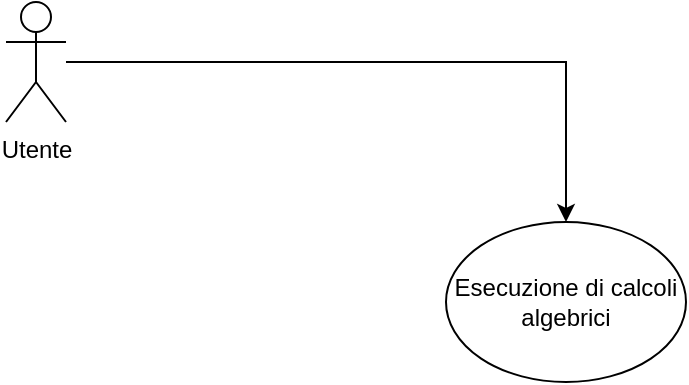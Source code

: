 <mxfile version="14.4.2" type="device"><diagram id="lZO9zKix2sWBpwiVQzGx" name="Analisi"><mxGraphModel dx="1024" dy="592" grid="1" gridSize="10" guides="1" tooltips="1" connect="1" arrows="1" fold="1" page="1" pageScale="1" pageWidth="1169" pageHeight="827" math="0" shadow="0"><root><mxCell id="0"/><mxCell id="1" parent="0"/><mxCell id="LUFl7rYl5F8oI8dtSJqI-5" style="edgeStyle=orthogonalEdgeStyle;rounded=0;orthogonalLoop=1;jettySize=auto;html=1;" edge="1" parent="1" source="LUFl7rYl5F8oI8dtSJqI-1" target="LUFl7rYl5F8oI8dtSJqI-2"><mxGeometry relative="1" as="geometry"/></mxCell><mxCell id="LUFl7rYl5F8oI8dtSJqI-1" value="Utente" style="shape=umlActor;verticalLabelPosition=bottom;verticalAlign=top;html=1;outlineConnect=0;" vertex="1" parent="1"><mxGeometry x="270" y="70" width="30" height="60" as="geometry"/></mxCell><mxCell id="LUFl7rYl5F8oI8dtSJqI-2" value="Esecuzione di calcoli algebrici" style="ellipse;whiteSpace=wrap;html=1;" vertex="1" parent="1"><mxGeometry x="490" y="180" width="120" height="80" as="geometry"/></mxCell></root></mxGraphModel></diagram></mxfile>